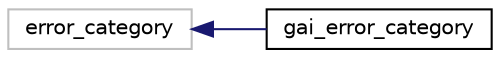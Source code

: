 digraph "类继承关系图"
{
 // LATEX_PDF_SIZE
  edge [fontname="Helvetica",fontsize="10",labelfontname="Helvetica",labelfontsize="10"];
  node [fontname="Helvetica",fontsize="10",shape=record];
  rankdir="LR";
  Node75 [label="error_category",height=0.2,width=0.4,color="grey75", fillcolor="white", style="filled",tooltip=" "];
  Node75 -> Node0 [dir="back",color="midnightblue",fontsize="10",style="solid",fontname="Helvetica"];
  Node0 [label="gai_error_category",height=0.2,width=0.4,color="black", fillcolor="white", style="filled",URL="$classgai__error__category.html",tooltip="Error category for getaddrinfo and getnameinfo failures."];
}
